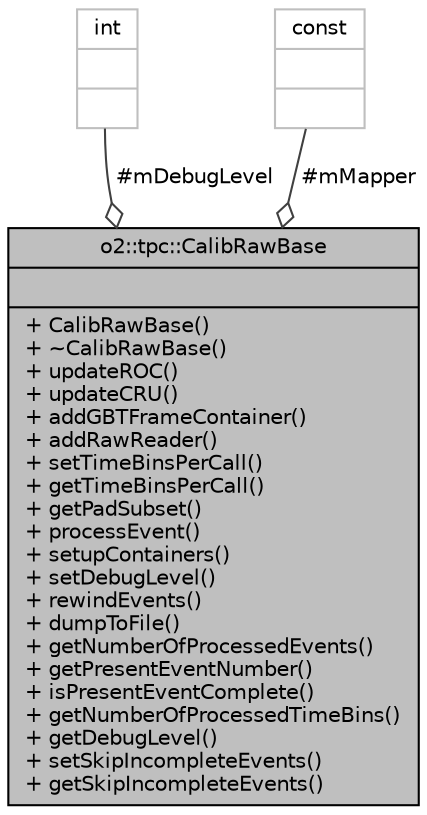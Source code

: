 digraph "o2::tpc::CalibRawBase"
{
 // INTERACTIVE_SVG=YES
  bgcolor="transparent";
  edge [fontname="Helvetica",fontsize="10",labelfontname="Helvetica",labelfontsize="10"];
  node [fontname="Helvetica",fontsize="10",shape=record];
  Node1 [label="{o2::tpc::CalibRawBase\n||+ CalibRawBase()\l+ ~CalibRawBase()\l+ updateROC()\l+ updateCRU()\l+ addGBTFrameContainer()\l+ addRawReader()\l+ setTimeBinsPerCall()\l+ getTimeBinsPerCall()\l+ getPadSubset()\l+ processEvent()\l+ setupContainers()\l+ setDebugLevel()\l+ rewindEvents()\l+ dumpToFile()\l+ getNumberOfProcessedEvents()\l+ getPresentEventNumber()\l+ isPresentEventComplete()\l+ getNumberOfProcessedTimeBins()\l+ getDebugLevel()\l+ setSkipIncompleteEvents()\l+ getSkipIncompleteEvents()\l}",height=0.2,width=0.4,color="black", fillcolor="grey75", style="filled", fontcolor="black"];
  Node2 -> Node1 [color="grey25",fontsize="10",style="solid",label=" #mDebugLevel" ,arrowhead="odiamond",fontname="Helvetica"];
  Node2 [label="{int\n||}",height=0.2,width=0.4,color="grey75"];
  Node3 -> Node1 [color="grey25",fontsize="10",style="solid",label=" #mMapper" ,arrowhead="odiamond",fontname="Helvetica"];
  Node3 [label="{const\n||}",height=0.2,width=0.4,color="grey75"];
}
